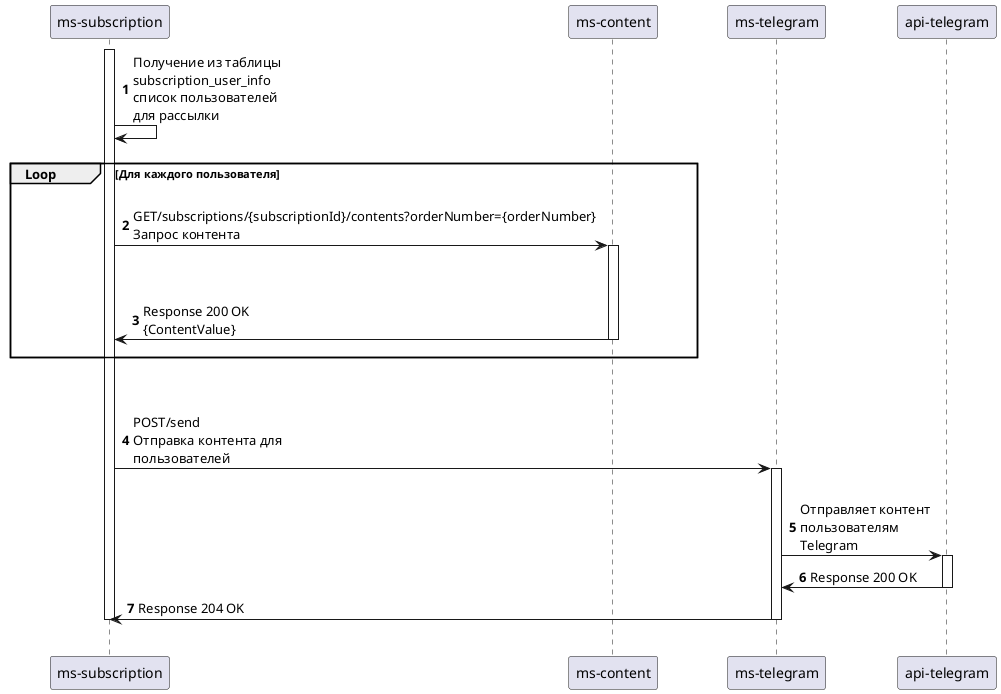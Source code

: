 @startuml Subscription
autonumber
skinparam {
    MaxMessageSize 150
    BoxPadding 10   
    }
skinparam sequence {
    ParticipantPadding 30
    MessageAlign left
}

participant "ms-subscription" as Sb order 10
participant "ms-content" as Cn order 40
participant "ms-telegram" as Tgm order 60
participant "api-telegram" as Api order 80

activate Sb
Sb -> Sb: Получение из таблицы subscription_user_info список пользователей для рассылки
||10||
group   Loop    [Для каждого пользователя]
    ||20||
    Sb -> Cn: GET/subscriptions/{subscriptionId}/contents?orderNumber={orderNumber}\nЗапрос контента
    activate Cn
    ||45||
    Cn -> Sb: Response 200 OK {ContentValue}
    ||10||
    deactivate Cn
    end
||45||

Sb -> Tgm: POST/send \nОтправка контента для пользователей
activate Tgm
||20||
Tgm -> Api: Отправляет контент пользователям Telegram
activate Api
Api -> Tgm: Response 200 OK
deactivate Api
Tgm -> Sb: Response 204 OK
||20||
deactivate Sb
deactivate Tgm

@enduml